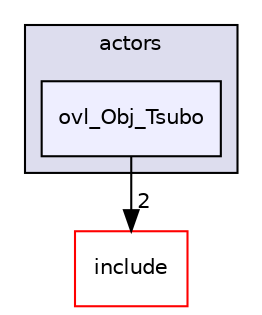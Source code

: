 digraph "src/overlays/actors/ovl_Obj_Tsubo" {
  compound=true
  node [ fontsize="10", fontname="Helvetica"];
  edge [ labelfontsize="10", labelfontname="Helvetica"];
  subgraph clusterdir_e93473484be31ce7bcb356bd643a22f8 {
    graph [ bgcolor="#ddddee", pencolor="black", label="actors" fontname="Helvetica", fontsize="10", URL="dir_e93473484be31ce7bcb356bd643a22f8.html"]
  dir_8d93c608e087e455ff89e21f67e1da63 [shape=box, label="ovl_Obj_Tsubo", style="filled", fillcolor="#eeeeff", pencolor="black", URL="dir_8d93c608e087e455ff89e21f67e1da63.html"];
  }
  dir_d44c64559bbebec7f509842c48db8b23 [shape=box label="include" fillcolor="white" style="filled" color="red" URL="dir_d44c64559bbebec7f509842c48db8b23.html"];
  dir_8d93c608e087e455ff89e21f67e1da63->dir_d44c64559bbebec7f509842c48db8b23 [headlabel="2", labeldistance=1.5 headhref="dir_000429_000000.html"];
}

